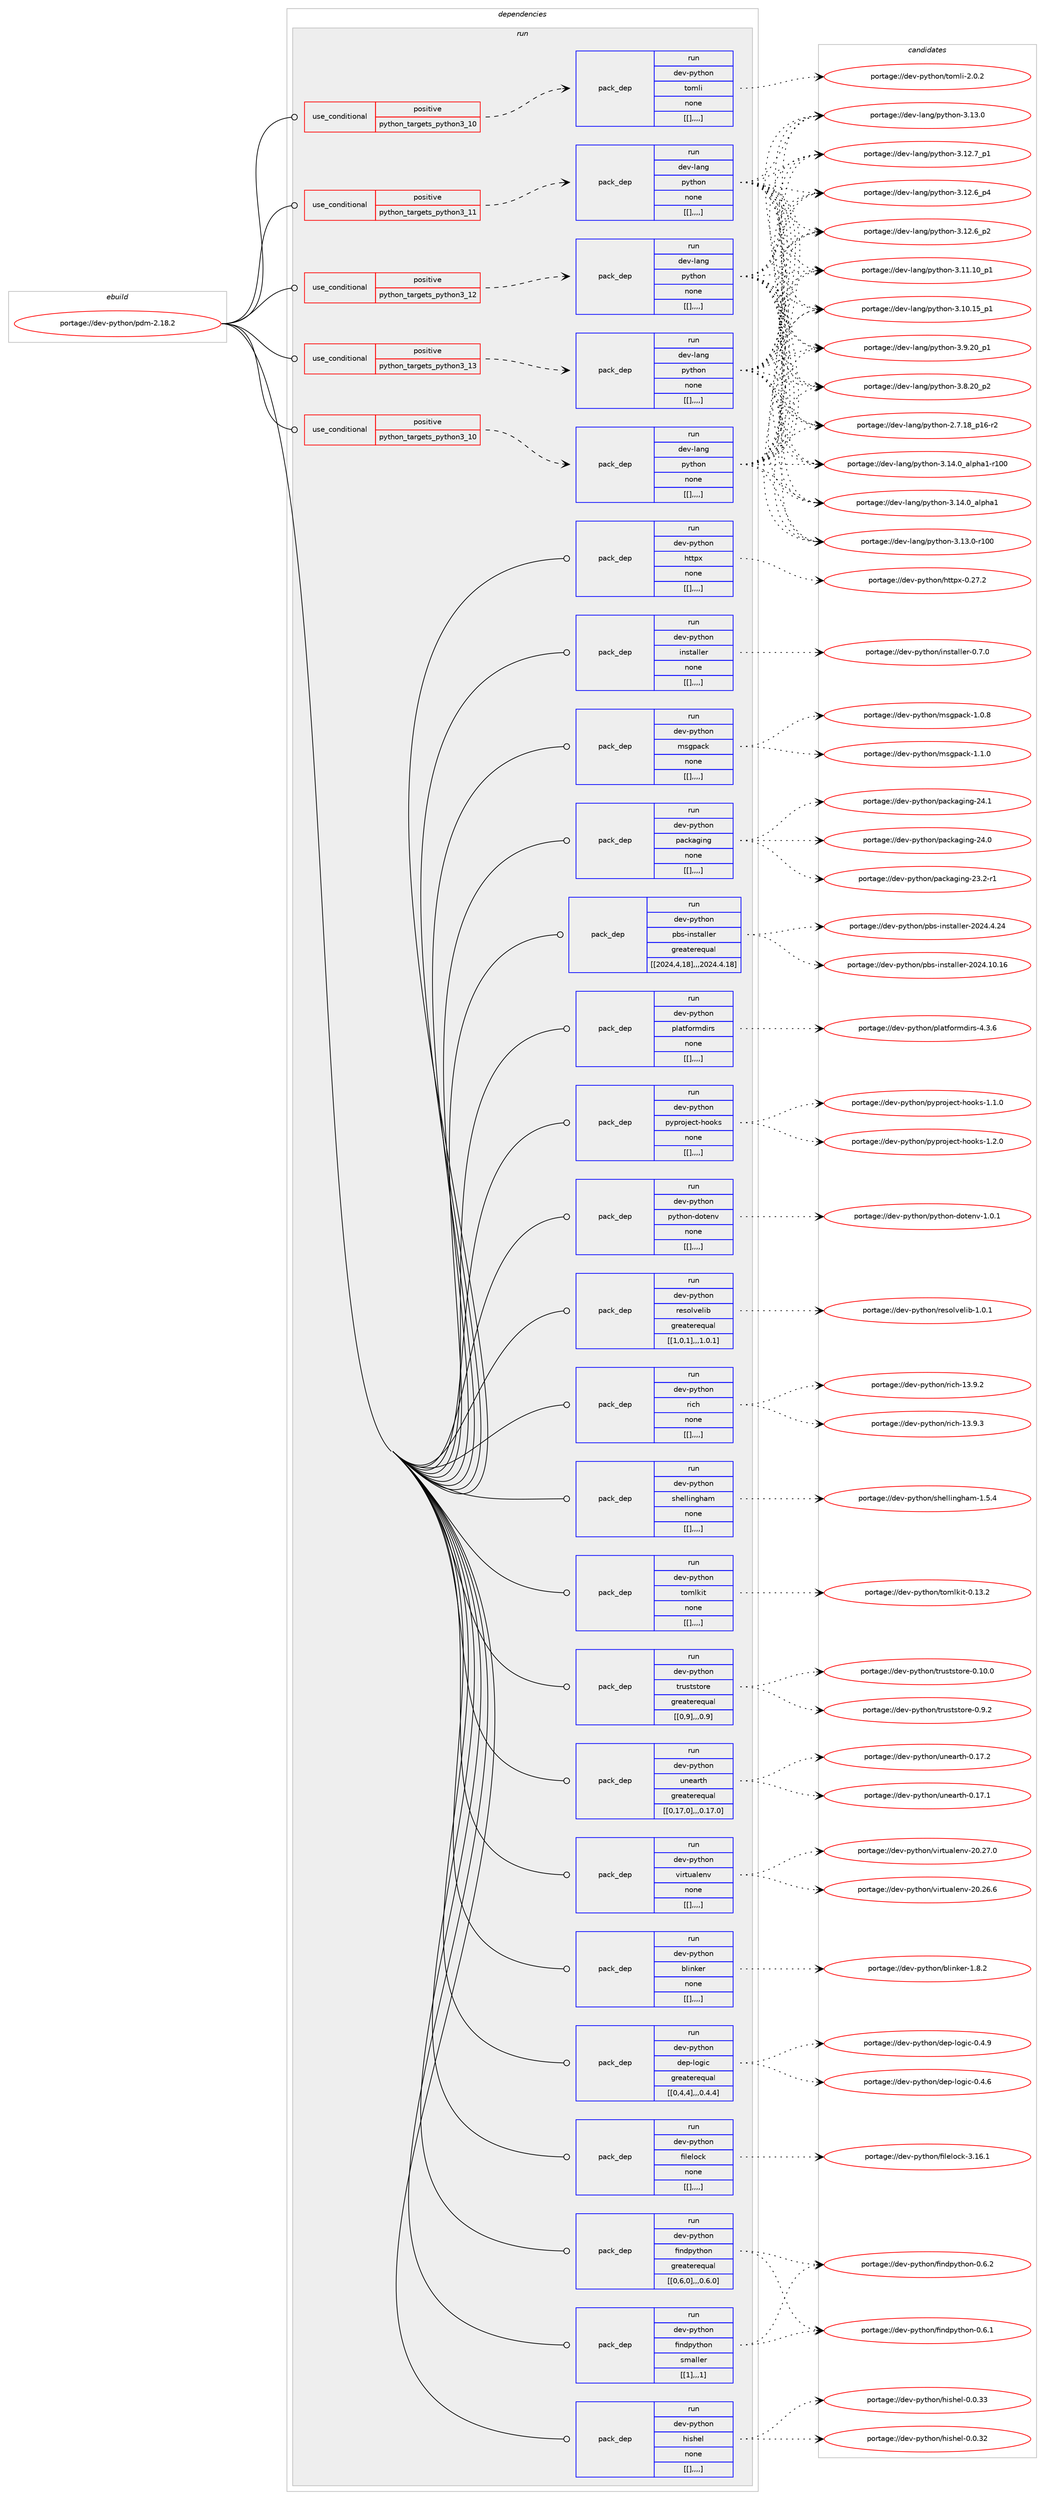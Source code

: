 digraph prolog {

# *************
# Graph options
# *************

newrank=true;
concentrate=true;
compound=true;
graph [rankdir=LR,fontname=Helvetica,fontsize=10,ranksep=1.5];#, ranksep=2.5, nodesep=0.2];
edge  [arrowhead=vee];
node  [fontname=Helvetica,fontsize=10];

# **********
# The ebuild
# **********

subgraph cluster_leftcol {
color=gray;
label=<<i>ebuild</i>>;
id [label="portage://dev-python/pdm-2.18.2", color=red, width=4, href="../dev-python/pdm-2.18.2.svg"];
}

# ****************
# The dependencies
# ****************

subgraph cluster_midcol {
color=gray;
label=<<i>dependencies</i>>;
subgraph cluster_compile {
fillcolor="#eeeeee";
style=filled;
label=<<i>compile</i>>;
}
subgraph cluster_compileandrun {
fillcolor="#eeeeee";
style=filled;
label=<<i>compile and run</i>>;
}
subgraph cluster_run {
fillcolor="#eeeeee";
style=filled;
label=<<i>run</i>>;
subgraph cond38251 {
dependency160052 [label=<<TABLE BORDER="0" CELLBORDER="1" CELLSPACING="0" CELLPADDING="4"><TR><TD ROWSPAN="3" CELLPADDING="10">use_conditional</TD></TR><TR><TD>positive</TD></TR><TR><TD>python_targets_python3_10</TD></TR></TABLE>>, shape=none, color=red];
subgraph pack120482 {
dependency160058 [label=<<TABLE BORDER="0" CELLBORDER="1" CELLSPACING="0" CELLPADDING="4" WIDTH="220"><TR><TD ROWSPAN="6" CELLPADDING="30">pack_dep</TD></TR><TR><TD WIDTH="110">run</TD></TR><TR><TD>dev-lang</TD></TR><TR><TD>python</TD></TR><TR><TD>none</TD></TR><TR><TD>[[],,,,]</TD></TR></TABLE>>, shape=none, color=blue];
}
dependency160052:e -> dependency160058:w [weight=20,style="dashed",arrowhead="vee"];
}
id:e -> dependency160052:w [weight=20,style="solid",arrowhead="odot"];
subgraph cond38254 {
dependency160065 [label=<<TABLE BORDER="0" CELLBORDER="1" CELLSPACING="0" CELLPADDING="4"><TR><TD ROWSPAN="3" CELLPADDING="10">use_conditional</TD></TR><TR><TD>positive</TD></TR><TR><TD>python_targets_python3_10</TD></TR></TABLE>>, shape=none, color=red];
subgraph pack120502 {
dependency160080 [label=<<TABLE BORDER="0" CELLBORDER="1" CELLSPACING="0" CELLPADDING="4" WIDTH="220"><TR><TD ROWSPAN="6" CELLPADDING="30">pack_dep</TD></TR><TR><TD WIDTH="110">run</TD></TR><TR><TD>dev-python</TD></TR><TR><TD>tomli</TD></TR><TR><TD>none</TD></TR><TR><TD>[[],,,,]</TD></TR></TABLE>>, shape=none, color=blue];
}
dependency160065:e -> dependency160080:w [weight=20,style="dashed",arrowhead="vee"];
}
id:e -> dependency160065:w [weight=20,style="solid",arrowhead="odot"];
subgraph cond38274 {
dependency160143 [label=<<TABLE BORDER="0" CELLBORDER="1" CELLSPACING="0" CELLPADDING="4"><TR><TD ROWSPAN="3" CELLPADDING="10">use_conditional</TD></TR><TR><TD>positive</TD></TR><TR><TD>python_targets_python3_11</TD></TR></TABLE>>, shape=none, color=red];
subgraph pack120555 {
dependency160169 [label=<<TABLE BORDER="0" CELLBORDER="1" CELLSPACING="0" CELLPADDING="4" WIDTH="220"><TR><TD ROWSPAN="6" CELLPADDING="30">pack_dep</TD></TR><TR><TD WIDTH="110">run</TD></TR><TR><TD>dev-lang</TD></TR><TR><TD>python</TD></TR><TR><TD>none</TD></TR><TR><TD>[[],,,,]</TD></TR></TABLE>>, shape=none, color=blue];
}
dependency160143:e -> dependency160169:w [weight=20,style="dashed",arrowhead="vee"];
}
id:e -> dependency160143:w [weight=20,style="solid",arrowhead="odot"];
subgraph cond38303 {
dependency160182 [label=<<TABLE BORDER="0" CELLBORDER="1" CELLSPACING="0" CELLPADDING="4"><TR><TD ROWSPAN="3" CELLPADDING="10">use_conditional</TD></TR><TR><TD>positive</TD></TR><TR><TD>python_targets_python3_12</TD></TR></TABLE>>, shape=none, color=red];
subgraph pack120564 {
dependency160191 [label=<<TABLE BORDER="0" CELLBORDER="1" CELLSPACING="0" CELLPADDING="4" WIDTH="220"><TR><TD ROWSPAN="6" CELLPADDING="30">pack_dep</TD></TR><TR><TD WIDTH="110">run</TD></TR><TR><TD>dev-lang</TD></TR><TR><TD>python</TD></TR><TR><TD>none</TD></TR><TR><TD>[[],,,,]</TD></TR></TABLE>>, shape=none, color=blue];
}
dependency160182:e -> dependency160191:w [weight=20,style="dashed",arrowhead="vee"];
}
id:e -> dependency160182:w [weight=20,style="solid",arrowhead="odot"];
subgraph cond38310 {
dependency160195 [label=<<TABLE BORDER="0" CELLBORDER="1" CELLSPACING="0" CELLPADDING="4"><TR><TD ROWSPAN="3" CELLPADDING="10">use_conditional</TD></TR><TR><TD>positive</TD></TR><TR><TD>python_targets_python3_13</TD></TR></TABLE>>, shape=none, color=red];
subgraph pack120582 {
dependency160276 [label=<<TABLE BORDER="0" CELLBORDER="1" CELLSPACING="0" CELLPADDING="4" WIDTH="220"><TR><TD ROWSPAN="6" CELLPADDING="30">pack_dep</TD></TR><TR><TD WIDTH="110">run</TD></TR><TR><TD>dev-lang</TD></TR><TR><TD>python</TD></TR><TR><TD>none</TD></TR><TR><TD>[[],,,,]</TD></TR></TABLE>>, shape=none, color=blue];
}
dependency160195:e -> dependency160276:w [weight=20,style="dashed",arrowhead="vee"];
}
id:e -> dependency160195:w [weight=20,style="solid",arrowhead="odot"];
subgraph pack120617 {
dependency160281 [label=<<TABLE BORDER="0" CELLBORDER="1" CELLSPACING="0" CELLPADDING="4" WIDTH="220"><TR><TD ROWSPAN="6" CELLPADDING="30">pack_dep</TD></TR><TR><TD WIDTH="110">run</TD></TR><TR><TD>dev-python</TD></TR><TR><TD>blinker</TD></TR><TR><TD>none</TD></TR><TR><TD>[[],,,,]</TD></TR></TABLE>>, shape=none, color=blue];
}
id:e -> dependency160281:w [weight=20,style="solid",arrowhead="odot"];
subgraph pack120643 {
dependency160325 [label=<<TABLE BORDER="0" CELLBORDER="1" CELLSPACING="0" CELLPADDING="4" WIDTH="220"><TR><TD ROWSPAN="6" CELLPADDING="30">pack_dep</TD></TR><TR><TD WIDTH="110">run</TD></TR><TR><TD>dev-python</TD></TR><TR><TD>dep-logic</TD></TR><TR><TD>greaterequal</TD></TR><TR><TD>[[0,4,4],,,0.4.4]</TD></TR></TABLE>>, shape=none, color=blue];
}
id:e -> dependency160325:w [weight=20,style="solid",arrowhead="odot"];
subgraph pack120654 {
dependency160346 [label=<<TABLE BORDER="0" CELLBORDER="1" CELLSPACING="0" CELLPADDING="4" WIDTH="220"><TR><TD ROWSPAN="6" CELLPADDING="30">pack_dep</TD></TR><TR><TD WIDTH="110">run</TD></TR><TR><TD>dev-python</TD></TR><TR><TD>filelock</TD></TR><TR><TD>none</TD></TR><TR><TD>[[],,,,]</TD></TR></TABLE>>, shape=none, color=blue];
}
id:e -> dependency160346:w [weight=20,style="solid",arrowhead="odot"];
subgraph pack120655 {
dependency160348 [label=<<TABLE BORDER="0" CELLBORDER="1" CELLSPACING="0" CELLPADDING="4" WIDTH="220"><TR><TD ROWSPAN="6" CELLPADDING="30">pack_dep</TD></TR><TR><TD WIDTH="110">run</TD></TR><TR><TD>dev-python</TD></TR><TR><TD>findpython</TD></TR><TR><TD>greaterequal</TD></TR><TR><TD>[[0,6,0],,,0.6.0]</TD></TR></TABLE>>, shape=none, color=blue];
}
id:e -> dependency160348:w [weight=20,style="solid",arrowhead="odot"];
subgraph pack120678 {
dependency160425 [label=<<TABLE BORDER="0" CELLBORDER="1" CELLSPACING="0" CELLPADDING="4" WIDTH="220"><TR><TD ROWSPAN="6" CELLPADDING="30">pack_dep</TD></TR><TR><TD WIDTH="110">run</TD></TR><TR><TD>dev-python</TD></TR><TR><TD>findpython</TD></TR><TR><TD>smaller</TD></TR><TR><TD>[[1],,,1]</TD></TR></TABLE>>, shape=none, color=blue];
}
id:e -> dependency160425:w [weight=20,style="solid",arrowhead="odot"];
subgraph pack120700 {
dependency160433 [label=<<TABLE BORDER="0" CELLBORDER="1" CELLSPACING="0" CELLPADDING="4" WIDTH="220"><TR><TD ROWSPAN="6" CELLPADDING="30">pack_dep</TD></TR><TR><TD WIDTH="110">run</TD></TR><TR><TD>dev-python</TD></TR><TR><TD>hishel</TD></TR><TR><TD>none</TD></TR><TR><TD>[[],,,,]</TD></TR></TABLE>>, shape=none, color=blue];
}
id:e -> dependency160433:w [weight=20,style="solid",arrowhead="odot"];
subgraph pack120704 {
dependency160437 [label=<<TABLE BORDER="0" CELLBORDER="1" CELLSPACING="0" CELLPADDING="4" WIDTH="220"><TR><TD ROWSPAN="6" CELLPADDING="30">pack_dep</TD></TR><TR><TD WIDTH="110">run</TD></TR><TR><TD>dev-python</TD></TR><TR><TD>httpx</TD></TR><TR><TD>none</TD></TR><TR><TD>[[],,,,]</TD></TR></TABLE>>, shape=none, color=blue];
}
id:e -> dependency160437:w [weight=20,style="solid",arrowhead="odot"];
subgraph pack120730 {
dependency160495 [label=<<TABLE BORDER="0" CELLBORDER="1" CELLSPACING="0" CELLPADDING="4" WIDTH="220"><TR><TD ROWSPAN="6" CELLPADDING="30">pack_dep</TD></TR><TR><TD WIDTH="110">run</TD></TR><TR><TD>dev-python</TD></TR><TR><TD>installer</TD></TR><TR><TD>none</TD></TR><TR><TD>[[],,,,]</TD></TR></TABLE>>, shape=none, color=blue];
}
id:e -> dependency160495:w [weight=20,style="solid",arrowhead="odot"];
subgraph pack120751 {
dependency160522 [label=<<TABLE BORDER="0" CELLBORDER="1" CELLSPACING="0" CELLPADDING="4" WIDTH="220"><TR><TD ROWSPAN="6" CELLPADDING="30">pack_dep</TD></TR><TR><TD WIDTH="110">run</TD></TR><TR><TD>dev-python</TD></TR><TR><TD>msgpack</TD></TR><TR><TD>none</TD></TR><TR><TD>[[],,,,]</TD></TR></TABLE>>, shape=none, color=blue];
}
id:e -> dependency160522:w [weight=20,style="solid",arrowhead="odot"];
subgraph pack120796 {
dependency160623 [label=<<TABLE BORDER="0" CELLBORDER="1" CELLSPACING="0" CELLPADDING="4" WIDTH="220"><TR><TD ROWSPAN="6" CELLPADDING="30">pack_dep</TD></TR><TR><TD WIDTH="110">run</TD></TR><TR><TD>dev-python</TD></TR><TR><TD>packaging</TD></TR><TR><TD>none</TD></TR><TR><TD>[[],,,,]</TD></TR></TABLE>>, shape=none, color=blue];
}
id:e -> dependency160623:w [weight=20,style="solid",arrowhead="odot"];
subgraph pack120817 {
dependency160627 [label=<<TABLE BORDER="0" CELLBORDER="1" CELLSPACING="0" CELLPADDING="4" WIDTH="220"><TR><TD ROWSPAN="6" CELLPADDING="30">pack_dep</TD></TR><TR><TD WIDTH="110">run</TD></TR><TR><TD>dev-python</TD></TR><TR><TD>pbs-installer</TD></TR><TR><TD>greaterequal</TD></TR><TR><TD>[[2024,4,18],,,2024.4.18]</TD></TR></TABLE>>, shape=none, color=blue];
}
id:e -> dependency160627:w [weight=20,style="solid",arrowhead="odot"];
subgraph pack120834 {
dependency160674 [label=<<TABLE BORDER="0" CELLBORDER="1" CELLSPACING="0" CELLPADDING="4" WIDTH="220"><TR><TD ROWSPAN="6" CELLPADDING="30">pack_dep</TD></TR><TR><TD WIDTH="110">run</TD></TR><TR><TD>dev-python</TD></TR><TR><TD>platformdirs</TD></TR><TR><TD>none</TD></TR><TR><TD>[[],,,,]</TD></TR></TABLE>>, shape=none, color=blue];
}
id:e -> dependency160674:w [weight=20,style="solid",arrowhead="odot"];
subgraph pack120851 {
dependency160761 [label=<<TABLE BORDER="0" CELLBORDER="1" CELLSPACING="0" CELLPADDING="4" WIDTH="220"><TR><TD ROWSPAN="6" CELLPADDING="30">pack_dep</TD></TR><TR><TD WIDTH="110">run</TD></TR><TR><TD>dev-python</TD></TR><TR><TD>pyproject-hooks</TD></TR><TR><TD>none</TD></TR><TR><TD>[[],,,,]</TD></TR></TABLE>>, shape=none, color=blue];
}
id:e -> dependency160761:w [weight=20,style="solid",arrowhead="odot"];
subgraph pack120905 {
dependency160835 [label=<<TABLE BORDER="0" CELLBORDER="1" CELLSPACING="0" CELLPADDING="4" WIDTH="220"><TR><TD ROWSPAN="6" CELLPADDING="30">pack_dep</TD></TR><TR><TD WIDTH="110">run</TD></TR><TR><TD>dev-python</TD></TR><TR><TD>python-dotenv</TD></TR><TR><TD>none</TD></TR><TR><TD>[[],,,,]</TD></TR></TABLE>>, shape=none, color=blue];
}
id:e -> dependency160835:w [weight=20,style="solid",arrowhead="odot"];
subgraph pack120966 {
dependency160881 [label=<<TABLE BORDER="0" CELLBORDER="1" CELLSPACING="0" CELLPADDING="4" WIDTH="220"><TR><TD ROWSPAN="6" CELLPADDING="30">pack_dep</TD></TR><TR><TD WIDTH="110">run</TD></TR><TR><TD>dev-python</TD></TR><TR><TD>resolvelib</TD></TR><TR><TD>greaterequal</TD></TR><TR><TD>[[1,0,1],,,1.0.1]</TD></TR></TABLE>>, shape=none, color=blue];
}
id:e -> dependency160881:w [weight=20,style="solid",arrowhead="odot"];
subgraph pack120991 {
dependency160907 [label=<<TABLE BORDER="0" CELLBORDER="1" CELLSPACING="0" CELLPADDING="4" WIDTH="220"><TR><TD ROWSPAN="6" CELLPADDING="30">pack_dep</TD></TR><TR><TD WIDTH="110">run</TD></TR><TR><TD>dev-python</TD></TR><TR><TD>rich</TD></TR><TR><TD>none</TD></TR><TR><TD>[[],,,,]</TD></TR></TABLE>>, shape=none, color=blue];
}
id:e -> dependency160907:w [weight=20,style="solid",arrowhead="odot"];
subgraph pack121046 {
dependency161047 [label=<<TABLE BORDER="0" CELLBORDER="1" CELLSPACING="0" CELLPADDING="4" WIDTH="220"><TR><TD ROWSPAN="6" CELLPADDING="30">pack_dep</TD></TR><TR><TD WIDTH="110">run</TD></TR><TR><TD>dev-python</TD></TR><TR><TD>shellingham</TD></TR><TR><TD>none</TD></TR><TR><TD>[[],,,,]</TD></TR></TABLE>>, shape=none, color=blue];
}
id:e -> dependency161047:w [weight=20,style="solid",arrowhead="odot"];
subgraph pack121103 {
dependency161086 [label=<<TABLE BORDER="0" CELLBORDER="1" CELLSPACING="0" CELLPADDING="4" WIDTH="220"><TR><TD ROWSPAN="6" CELLPADDING="30">pack_dep</TD></TR><TR><TD WIDTH="110">run</TD></TR><TR><TD>dev-python</TD></TR><TR><TD>tomlkit</TD></TR><TR><TD>none</TD></TR><TR><TD>[[],,,,]</TD></TR></TABLE>>, shape=none, color=blue];
}
id:e -> dependency161086:w [weight=20,style="solid",arrowhead="odot"];
subgraph pack121150 {
dependency161135 [label=<<TABLE BORDER="0" CELLBORDER="1" CELLSPACING="0" CELLPADDING="4" WIDTH="220"><TR><TD ROWSPAN="6" CELLPADDING="30">pack_dep</TD></TR><TR><TD WIDTH="110">run</TD></TR><TR><TD>dev-python</TD></TR><TR><TD>truststore</TD></TR><TR><TD>greaterequal</TD></TR><TR><TD>[[0,9],,,0.9]</TD></TR></TABLE>>, shape=none, color=blue];
}
id:e -> dependency161135:w [weight=20,style="solid",arrowhead="odot"];
subgraph pack121193 {
dependency161198 [label=<<TABLE BORDER="0" CELLBORDER="1" CELLSPACING="0" CELLPADDING="4" WIDTH="220"><TR><TD ROWSPAN="6" CELLPADDING="30">pack_dep</TD></TR><TR><TD WIDTH="110">run</TD></TR><TR><TD>dev-python</TD></TR><TR><TD>unearth</TD></TR><TR><TD>greaterequal</TD></TR><TR><TD>[[0,17,0],,,0.17.0]</TD></TR></TABLE>>, shape=none, color=blue];
}
id:e -> dependency161198:w [weight=20,style="solid",arrowhead="odot"];
subgraph pack121195 {
dependency161267 [label=<<TABLE BORDER="0" CELLBORDER="1" CELLSPACING="0" CELLPADDING="4" WIDTH="220"><TR><TD ROWSPAN="6" CELLPADDING="30">pack_dep</TD></TR><TR><TD WIDTH="110">run</TD></TR><TR><TD>dev-python</TD></TR><TR><TD>virtualenv</TD></TR><TR><TD>none</TD></TR><TR><TD>[[],,,,]</TD></TR></TABLE>>, shape=none, color=blue];
}
id:e -> dependency161267:w [weight=20,style="solid",arrowhead="odot"];
}
}

# **************
# The candidates
# **************

subgraph cluster_choices {
rank=same;
color=gray;
label=<<i>candidates</i>>;

subgraph choice120758 {
color=black;
nodesep=1;
choice100101118451089711010347112121116104111110455146495246489597108112104974945114494848 [label="portage://dev-lang/python-3.14.0_alpha1-r100", color=red, width=4,href="../dev-lang/python-3.14.0_alpha1-r100.svg"];
choice1001011184510897110103471121211161041111104551464952464895971081121049749 [label="portage://dev-lang/python-3.14.0_alpha1", color=red, width=4,href="../dev-lang/python-3.14.0_alpha1.svg"];
choice1001011184510897110103471121211161041111104551464951464845114494848 [label="portage://dev-lang/python-3.13.0-r100", color=red, width=4,href="../dev-lang/python-3.13.0-r100.svg"];
choice10010111845108971101034711212111610411111045514649514648 [label="portage://dev-lang/python-3.13.0", color=red, width=4,href="../dev-lang/python-3.13.0.svg"];
choice100101118451089711010347112121116104111110455146495046559511249 [label="portage://dev-lang/python-3.12.7_p1", color=red, width=4,href="../dev-lang/python-3.12.7_p1.svg"];
choice100101118451089711010347112121116104111110455146495046549511252 [label="portage://dev-lang/python-3.12.6_p4", color=red, width=4,href="../dev-lang/python-3.12.6_p4.svg"];
choice100101118451089711010347112121116104111110455146495046549511250 [label="portage://dev-lang/python-3.12.6_p2", color=red, width=4,href="../dev-lang/python-3.12.6_p2.svg"];
choice10010111845108971101034711212111610411111045514649494649489511249 [label="portage://dev-lang/python-3.11.10_p1", color=red, width=4,href="../dev-lang/python-3.11.10_p1.svg"];
choice10010111845108971101034711212111610411111045514649484649539511249 [label="portage://dev-lang/python-3.10.15_p1", color=red, width=4,href="../dev-lang/python-3.10.15_p1.svg"];
choice100101118451089711010347112121116104111110455146574650489511249 [label="portage://dev-lang/python-3.9.20_p1", color=red, width=4,href="../dev-lang/python-3.9.20_p1.svg"];
choice100101118451089711010347112121116104111110455146564650489511250 [label="portage://dev-lang/python-3.8.20_p2", color=red, width=4,href="../dev-lang/python-3.8.20_p2.svg"];
choice100101118451089711010347112121116104111110455046554649569511249544511450 [label="portage://dev-lang/python-2.7.18_p16-r2", color=red, width=4,href="../dev-lang/python-2.7.18_p16-r2.svg"];
dependency160058:e -> choice100101118451089711010347112121116104111110455146495246489597108112104974945114494848:w [style=dotted,weight="100"];
dependency160058:e -> choice1001011184510897110103471121211161041111104551464952464895971081121049749:w [style=dotted,weight="100"];
dependency160058:e -> choice1001011184510897110103471121211161041111104551464951464845114494848:w [style=dotted,weight="100"];
dependency160058:e -> choice10010111845108971101034711212111610411111045514649514648:w [style=dotted,weight="100"];
dependency160058:e -> choice100101118451089711010347112121116104111110455146495046559511249:w [style=dotted,weight="100"];
dependency160058:e -> choice100101118451089711010347112121116104111110455146495046549511252:w [style=dotted,weight="100"];
dependency160058:e -> choice100101118451089711010347112121116104111110455146495046549511250:w [style=dotted,weight="100"];
dependency160058:e -> choice10010111845108971101034711212111610411111045514649494649489511249:w [style=dotted,weight="100"];
dependency160058:e -> choice10010111845108971101034711212111610411111045514649484649539511249:w [style=dotted,weight="100"];
dependency160058:e -> choice100101118451089711010347112121116104111110455146574650489511249:w [style=dotted,weight="100"];
dependency160058:e -> choice100101118451089711010347112121116104111110455146564650489511250:w [style=dotted,weight="100"];
dependency160058:e -> choice100101118451089711010347112121116104111110455046554649569511249544511450:w [style=dotted,weight="100"];
}
subgraph choice120767 {
color=black;
nodesep=1;
choice1001011184511212111610411111047116111109108105455046484650 [label="portage://dev-python/tomli-2.0.2", color=red, width=4,href="../dev-python/tomli-2.0.2.svg"];
dependency160080:e -> choice1001011184511212111610411111047116111109108105455046484650:w [style=dotted,weight="100"];
}
subgraph choice120774 {
color=black;
nodesep=1;
choice100101118451089711010347112121116104111110455146495246489597108112104974945114494848 [label="portage://dev-lang/python-3.14.0_alpha1-r100", color=red, width=4,href="../dev-lang/python-3.14.0_alpha1-r100.svg"];
choice1001011184510897110103471121211161041111104551464952464895971081121049749 [label="portage://dev-lang/python-3.14.0_alpha1", color=red, width=4,href="../dev-lang/python-3.14.0_alpha1.svg"];
choice1001011184510897110103471121211161041111104551464951464845114494848 [label="portage://dev-lang/python-3.13.0-r100", color=red, width=4,href="../dev-lang/python-3.13.0-r100.svg"];
choice10010111845108971101034711212111610411111045514649514648 [label="portage://dev-lang/python-3.13.0", color=red, width=4,href="../dev-lang/python-3.13.0.svg"];
choice100101118451089711010347112121116104111110455146495046559511249 [label="portage://dev-lang/python-3.12.7_p1", color=red, width=4,href="../dev-lang/python-3.12.7_p1.svg"];
choice100101118451089711010347112121116104111110455146495046549511252 [label="portage://dev-lang/python-3.12.6_p4", color=red, width=4,href="../dev-lang/python-3.12.6_p4.svg"];
choice100101118451089711010347112121116104111110455146495046549511250 [label="portage://dev-lang/python-3.12.6_p2", color=red, width=4,href="../dev-lang/python-3.12.6_p2.svg"];
choice10010111845108971101034711212111610411111045514649494649489511249 [label="portage://dev-lang/python-3.11.10_p1", color=red, width=4,href="../dev-lang/python-3.11.10_p1.svg"];
choice10010111845108971101034711212111610411111045514649484649539511249 [label="portage://dev-lang/python-3.10.15_p1", color=red, width=4,href="../dev-lang/python-3.10.15_p1.svg"];
choice100101118451089711010347112121116104111110455146574650489511249 [label="portage://dev-lang/python-3.9.20_p1", color=red, width=4,href="../dev-lang/python-3.9.20_p1.svg"];
choice100101118451089711010347112121116104111110455146564650489511250 [label="portage://dev-lang/python-3.8.20_p2", color=red, width=4,href="../dev-lang/python-3.8.20_p2.svg"];
choice100101118451089711010347112121116104111110455046554649569511249544511450 [label="portage://dev-lang/python-2.7.18_p16-r2", color=red, width=4,href="../dev-lang/python-2.7.18_p16-r2.svg"];
dependency160169:e -> choice100101118451089711010347112121116104111110455146495246489597108112104974945114494848:w [style=dotted,weight="100"];
dependency160169:e -> choice1001011184510897110103471121211161041111104551464952464895971081121049749:w [style=dotted,weight="100"];
dependency160169:e -> choice1001011184510897110103471121211161041111104551464951464845114494848:w [style=dotted,weight="100"];
dependency160169:e -> choice10010111845108971101034711212111610411111045514649514648:w [style=dotted,weight="100"];
dependency160169:e -> choice100101118451089711010347112121116104111110455146495046559511249:w [style=dotted,weight="100"];
dependency160169:e -> choice100101118451089711010347112121116104111110455146495046549511252:w [style=dotted,weight="100"];
dependency160169:e -> choice100101118451089711010347112121116104111110455146495046549511250:w [style=dotted,weight="100"];
dependency160169:e -> choice10010111845108971101034711212111610411111045514649494649489511249:w [style=dotted,weight="100"];
dependency160169:e -> choice10010111845108971101034711212111610411111045514649484649539511249:w [style=dotted,weight="100"];
dependency160169:e -> choice100101118451089711010347112121116104111110455146574650489511249:w [style=dotted,weight="100"];
dependency160169:e -> choice100101118451089711010347112121116104111110455146564650489511250:w [style=dotted,weight="100"];
dependency160169:e -> choice100101118451089711010347112121116104111110455046554649569511249544511450:w [style=dotted,weight="100"];
}
subgraph choice120796 {
color=black;
nodesep=1;
choice100101118451089711010347112121116104111110455146495246489597108112104974945114494848 [label="portage://dev-lang/python-3.14.0_alpha1-r100", color=red, width=4,href="../dev-lang/python-3.14.0_alpha1-r100.svg"];
choice1001011184510897110103471121211161041111104551464952464895971081121049749 [label="portage://dev-lang/python-3.14.0_alpha1", color=red, width=4,href="../dev-lang/python-3.14.0_alpha1.svg"];
choice1001011184510897110103471121211161041111104551464951464845114494848 [label="portage://dev-lang/python-3.13.0-r100", color=red, width=4,href="../dev-lang/python-3.13.0-r100.svg"];
choice10010111845108971101034711212111610411111045514649514648 [label="portage://dev-lang/python-3.13.0", color=red, width=4,href="../dev-lang/python-3.13.0.svg"];
choice100101118451089711010347112121116104111110455146495046559511249 [label="portage://dev-lang/python-3.12.7_p1", color=red, width=4,href="../dev-lang/python-3.12.7_p1.svg"];
choice100101118451089711010347112121116104111110455146495046549511252 [label="portage://dev-lang/python-3.12.6_p4", color=red, width=4,href="../dev-lang/python-3.12.6_p4.svg"];
choice100101118451089711010347112121116104111110455146495046549511250 [label="portage://dev-lang/python-3.12.6_p2", color=red, width=4,href="../dev-lang/python-3.12.6_p2.svg"];
choice10010111845108971101034711212111610411111045514649494649489511249 [label="portage://dev-lang/python-3.11.10_p1", color=red, width=4,href="../dev-lang/python-3.11.10_p1.svg"];
choice10010111845108971101034711212111610411111045514649484649539511249 [label="portage://dev-lang/python-3.10.15_p1", color=red, width=4,href="../dev-lang/python-3.10.15_p1.svg"];
choice100101118451089711010347112121116104111110455146574650489511249 [label="portage://dev-lang/python-3.9.20_p1", color=red, width=4,href="../dev-lang/python-3.9.20_p1.svg"];
choice100101118451089711010347112121116104111110455146564650489511250 [label="portage://dev-lang/python-3.8.20_p2", color=red, width=4,href="../dev-lang/python-3.8.20_p2.svg"];
choice100101118451089711010347112121116104111110455046554649569511249544511450 [label="portage://dev-lang/python-2.7.18_p16-r2", color=red, width=4,href="../dev-lang/python-2.7.18_p16-r2.svg"];
dependency160191:e -> choice100101118451089711010347112121116104111110455146495246489597108112104974945114494848:w [style=dotted,weight="100"];
dependency160191:e -> choice1001011184510897110103471121211161041111104551464952464895971081121049749:w [style=dotted,weight="100"];
dependency160191:e -> choice1001011184510897110103471121211161041111104551464951464845114494848:w [style=dotted,weight="100"];
dependency160191:e -> choice10010111845108971101034711212111610411111045514649514648:w [style=dotted,weight="100"];
dependency160191:e -> choice100101118451089711010347112121116104111110455146495046559511249:w [style=dotted,weight="100"];
dependency160191:e -> choice100101118451089711010347112121116104111110455146495046549511252:w [style=dotted,weight="100"];
dependency160191:e -> choice100101118451089711010347112121116104111110455146495046549511250:w [style=dotted,weight="100"];
dependency160191:e -> choice10010111845108971101034711212111610411111045514649494649489511249:w [style=dotted,weight="100"];
dependency160191:e -> choice10010111845108971101034711212111610411111045514649484649539511249:w [style=dotted,weight="100"];
dependency160191:e -> choice100101118451089711010347112121116104111110455146574650489511249:w [style=dotted,weight="100"];
dependency160191:e -> choice100101118451089711010347112121116104111110455146564650489511250:w [style=dotted,weight="100"];
dependency160191:e -> choice100101118451089711010347112121116104111110455046554649569511249544511450:w [style=dotted,weight="100"];
}
subgraph choice120801 {
color=black;
nodesep=1;
choice100101118451089711010347112121116104111110455146495246489597108112104974945114494848 [label="portage://dev-lang/python-3.14.0_alpha1-r100", color=red, width=4,href="../dev-lang/python-3.14.0_alpha1-r100.svg"];
choice1001011184510897110103471121211161041111104551464952464895971081121049749 [label="portage://dev-lang/python-3.14.0_alpha1", color=red, width=4,href="../dev-lang/python-3.14.0_alpha1.svg"];
choice1001011184510897110103471121211161041111104551464951464845114494848 [label="portage://dev-lang/python-3.13.0-r100", color=red, width=4,href="../dev-lang/python-3.13.0-r100.svg"];
choice10010111845108971101034711212111610411111045514649514648 [label="portage://dev-lang/python-3.13.0", color=red, width=4,href="../dev-lang/python-3.13.0.svg"];
choice100101118451089711010347112121116104111110455146495046559511249 [label="portage://dev-lang/python-3.12.7_p1", color=red, width=4,href="../dev-lang/python-3.12.7_p1.svg"];
choice100101118451089711010347112121116104111110455146495046549511252 [label="portage://dev-lang/python-3.12.6_p4", color=red, width=4,href="../dev-lang/python-3.12.6_p4.svg"];
choice100101118451089711010347112121116104111110455146495046549511250 [label="portage://dev-lang/python-3.12.6_p2", color=red, width=4,href="../dev-lang/python-3.12.6_p2.svg"];
choice10010111845108971101034711212111610411111045514649494649489511249 [label="portage://dev-lang/python-3.11.10_p1", color=red, width=4,href="../dev-lang/python-3.11.10_p1.svg"];
choice10010111845108971101034711212111610411111045514649484649539511249 [label="portage://dev-lang/python-3.10.15_p1", color=red, width=4,href="../dev-lang/python-3.10.15_p1.svg"];
choice100101118451089711010347112121116104111110455146574650489511249 [label="portage://dev-lang/python-3.9.20_p1", color=red, width=4,href="../dev-lang/python-3.9.20_p1.svg"];
choice100101118451089711010347112121116104111110455146564650489511250 [label="portage://dev-lang/python-3.8.20_p2", color=red, width=4,href="../dev-lang/python-3.8.20_p2.svg"];
choice100101118451089711010347112121116104111110455046554649569511249544511450 [label="portage://dev-lang/python-2.7.18_p16-r2", color=red, width=4,href="../dev-lang/python-2.7.18_p16-r2.svg"];
dependency160276:e -> choice100101118451089711010347112121116104111110455146495246489597108112104974945114494848:w [style=dotted,weight="100"];
dependency160276:e -> choice1001011184510897110103471121211161041111104551464952464895971081121049749:w [style=dotted,weight="100"];
dependency160276:e -> choice1001011184510897110103471121211161041111104551464951464845114494848:w [style=dotted,weight="100"];
dependency160276:e -> choice10010111845108971101034711212111610411111045514649514648:w [style=dotted,weight="100"];
dependency160276:e -> choice100101118451089711010347112121116104111110455146495046559511249:w [style=dotted,weight="100"];
dependency160276:e -> choice100101118451089711010347112121116104111110455146495046549511252:w [style=dotted,weight="100"];
dependency160276:e -> choice100101118451089711010347112121116104111110455146495046549511250:w [style=dotted,weight="100"];
dependency160276:e -> choice10010111845108971101034711212111610411111045514649494649489511249:w [style=dotted,weight="100"];
dependency160276:e -> choice10010111845108971101034711212111610411111045514649484649539511249:w [style=dotted,weight="100"];
dependency160276:e -> choice100101118451089711010347112121116104111110455146574650489511249:w [style=dotted,weight="100"];
dependency160276:e -> choice100101118451089711010347112121116104111110455146564650489511250:w [style=dotted,weight="100"];
dependency160276:e -> choice100101118451089711010347112121116104111110455046554649569511249544511450:w [style=dotted,weight="100"];
}
subgraph choice120815 {
color=black;
nodesep=1;
choice100101118451121211161041111104798108105110107101114454946564650 [label="portage://dev-python/blinker-1.8.2", color=red, width=4,href="../dev-python/blinker-1.8.2.svg"];
dependency160281:e -> choice100101118451121211161041111104798108105110107101114454946564650:w [style=dotted,weight="100"];
}
subgraph choice120816 {
color=black;
nodesep=1;
choice10010111845112121116104111110471001011124510811110310599454846524657 [label="portage://dev-python/dep-logic-0.4.9", color=red, width=4,href="../dev-python/dep-logic-0.4.9.svg"];
choice10010111845112121116104111110471001011124510811110310599454846524654 [label="portage://dev-python/dep-logic-0.4.6", color=red, width=4,href="../dev-python/dep-logic-0.4.6.svg"];
dependency160325:e -> choice10010111845112121116104111110471001011124510811110310599454846524657:w [style=dotted,weight="100"];
dependency160325:e -> choice10010111845112121116104111110471001011124510811110310599454846524654:w [style=dotted,weight="100"];
}
subgraph choice120819 {
color=black;
nodesep=1;
choice10010111845112121116104111110471021051081011081119910745514649544649 [label="portage://dev-python/filelock-3.16.1", color=red, width=4,href="../dev-python/filelock-3.16.1.svg"];
dependency160346:e -> choice10010111845112121116104111110471021051081011081119910745514649544649:w [style=dotted,weight="100"];
}
subgraph choice120823 {
color=black;
nodesep=1;
choice1001011184511212111610411111047102105110100112121116104111110454846544650 [label="portage://dev-python/findpython-0.6.2", color=red, width=4,href="../dev-python/findpython-0.6.2.svg"];
choice1001011184511212111610411111047102105110100112121116104111110454846544649 [label="portage://dev-python/findpython-0.6.1", color=red, width=4,href="../dev-python/findpython-0.6.1.svg"];
dependency160348:e -> choice1001011184511212111610411111047102105110100112121116104111110454846544650:w [style=dotted,weight="100"];
dependency160348:e -> choice1001011184511212111610411111047102105110100112121116104111110454846544649:w [style=dotted,weight="100"];
}
subgraph choice120825 {
color=black;
nodesep=1;
choice1001011184511212111610411111047102105110100112121116104111110454846544650 [label="portage://dev-python/findpython-0.6.2", color=red, width=4,href="../dev-python/findpython-0.6.2.svg"];
choice1001011184511212111610411111047102105110100112121116104111110454846544649 [label="portage://dev-python/findpython-0.6.1", color=red, width=4,href="../dev-python/findpython-0.6.1.svg"];
dependency160425:e -> choice1001011184511212111610411111047102105110100112121116104111110454846544650:w [style=dotted,weight="100"];
dependency160425:e -> choice1001011184511212111610411111047102105110100112121116104111110454846544649:w [style=dotted,weight="100"];
}
subgraph choice120844 {
color=black;
nodesep=1;
choice100101118451121211161041111104710410511510410110845484648465151 [label="portage://dev-python/hishel-0.0.33", color=red, width=4,href="../dev-python/hishel-0.0.33.svg"];
choice100101118451121211161041111104710410511510410110845484648465150 [label="portage://dev-python/hishel-0.0.32", color=red, width=4,href="../dev-python/hishel-0.0.32.svg"];
dependency160433:e -> choice100101118451121211161041111104710410511510410110845484648465151:w [style=dotted,weight="100"];
dependency160433:e -> choice100101118451121211161041111104710410511510410110845484648465150:w [style=dotted,weight="100"];
}
subgraph choice120867 {
color=black;
nodesep=1;
choice100101118451121211161041111104710411611611212045484650554650 [label="portage://dev-python/httpx-0.27.2", color=red, width=4,href="../dev-python/httpx-0.27.2.svg"];
dependency160437:e -> choice100101118451121211161041111104710411611611212045484650554650:w [style=dotted,weight="100"];
}
subgraph choice120870 {
color=black;
nodesep=1;
choice100101118451121211161041111104710511011511697108108101114454846554648 [label="portage://dev-python/installer-0.7.0", color=red, width=4,href="../dev-python/installer-0.7.0.svg"];
dependency160495:e -> choice100101118451121211161041111104710511011511697108108101114454846554648:w [style=dotted,weight="100"];
}
subgraph choice120877 {
color=black;
nodesep=1;
choice10010111845112121116104111110471091151031129799107454946494648 [label="portage://dev-python/msgpack-1.1.0", color=red, width=4,href="../dev-python/msgpack-1.1.0.svg"];
choice10010111845112121116104111110471091151031129799107454946484656 [label="portage://dev-python/msgpack-1.0.8", color=red, width=4,href="../dev-python/msgpack-1.0.8.svg"];
dependency160522:e -> choice10010111845112121116104111110471091151031129799107454946494648:w [style=dotted,weight="100"];
dependency160522:e -> choice10010111845112121116104111110471091151031129799107454946484656:w [style=dotted,weight="100"];
}
subgraph choice120885 {
color=black;
nodesep=1;
choice10010111845112121116104111110471129799107971031051101034550524649 [label="portage://dev-python/packaging-24.1", color=red, width=4,href="../dev-python/packaging-24.1.svg"];
choice10010111845112121116104111110471129799107971031051101034550524648 [label="portage://dev-python/packaging-24.0", color=red, width=4,href="../dev-python/packaging-24.0.svg"];
choice100101118451121211161041111104711297991079710310511010345505146504511449 [label="portage://dev-python/packaging-23.2-r1", color=red, width=4,href="../dev-python/packaging-23.2-r1.svg"];
dependency160623:e -> choice10010111845112121116104111110471129799107971031051101034550524649:w [style=dotted,weight="100"];
dependency160623:e -> choice10010111845112121116104111110471129799107971031051101034550524648:w [style=dotted,weight="100"];
dependency160623:e -> choice100101118451121211161041111104711297991079710310511010345505146504511449:w [style=dotted,weight="100"];
}
subgraph choice120894 {
color=black;
nodesep=1;
choice10010111845112121116104111110471129811545105110115116971081081011144550485052464948464954 [label="portage://dev-python/pbs-installer-2024.10.16", color=red, width=4,href="../dev-python/pbs-installer-2024.10.16.svg"];
choice100101118451121211161041111104711298115451051101151169710810810111445504850524652465052 [label="portage://dev-python/pbs-installer-2024.4.24", color=red, width=4,href="../dev-python/pbs-installer-2024.4.24.svg"];
dependency160627:e -> choice10010111845112121116104111110471129811545105110115116971081081011144550485052464948464954:w [style=dotted,weight="100"];
dependency160627:e -> choice100101118451121211161041111104711298115451051101151169710810810111445504850524652465052:w [style=dotted,weight="100"];
}
subgraph choice120904 {
color=black;
nodesep=1;
choice100101118451121211161041111104711210897116102111114109100105114115455246514654 [label="portage://dev-python/platformdirs-4.3.6", color=red, width=4,href="../dev-python/platformdirs-4.3.6.svg"];
dependency160674:e -> choice100101118451121211161041111104711210897116102111114109100105114115455246514654:w [style=dotted,weight="100"];
}
subgraph choice120919 {
color=black;
nodesep=1;
choice10010111845112121116104111110471121211121141111061019911645104111111107115454946504648 [label="portage://dev-python/pyproject-hooks-1.2.0", color=red, width=4,href="../dev-python/pyproject-hooks-1.2.0.svg"];
choice10010111845112121116104111110471121211121141111061019911645104111111107115454946494648 [label="portage://dev-python/pyproject-hooks-1.1.0", color=red, width=4,href="../dev-python/pyproject-hooks-1.1.0.svg"];
dependency160761:e -> choice10010111845112121116104111110471121211121141111061019911645104111111107115454946504648:w [style=dotted,weight="100"];
dependency160761:e -> choice10010111845112121116104111110471121211121141111061019911645104111111107115454946494648:w [style=dotted,weight="100"];
}
subgraph choice120978 {
color=black;
nodesep=1;
choice100101118451121211161041111104711212111610411111045100111116101110118454946484649 [label="portage://dev-python/python-dotenv-1.0.1", color=red, width=4,href="../dev-python/python-dotenv-1.0.1.svg"];
dependency160835:e -> choice100101118451121211161041111104711212111610411111045100111116101110118454946484649:w [style=dotted,weight="100"];
}
subgraph choice120997 {
color=black;
nodesep=1;
choice100101118451121211161041111104711410111511110811810110810598454946484649 [label="portage://dev-python/resolvelib-1.0.1", color=red, width=4,href="../dev-python/resolvelib-1.0.1.svg"];
dependency160881:e -> choice100101118451121211161041111104711410111511110811810110810598454946484649:w [style=dotted,weight="100"];
}
subgraph choice121000 {
color=black;
nodesep=1;
choice10010111845112121116104111110471141059910445495146574651 [label="portage://dev-python/rich-13.9.3", color=red, width=4,href="../dev-python/rich-13.9.3.svg"];
choice10010111845112121116104111110471141059910445495146574650 [label="portage://dev-python/rich-13.9.2", color=red, width=4,href="../dev-python/rich-13.9.2.svg"];
dependency160907:e -> choice10010111845112121116104111110471141059910445495146574651:w [style=dotted,weight="100"];
dependency160907:e -> choice10010111845112121116104111110471141059910445495146574650:w [style=dotted,weight="100"];
}
subgraph choice121042 {
color=black;
nodesep=1;
choice100101118451121211161041111104711510410110810810511010310497109454946534652 [label="portage://dev-python/shellingham-1.5.4", color=red, width=4,href="../dev-python/shellingham-1.5.4.svg"];
dependency161047:e -> choice100101118451121211161041111104711510410110810810511010310497109454946534652:w [style=dotted,weight="100"];
}
subgraph choice121061 {
color=black;
nodesep=1;
choice100101118451121211161041111104711611110910810710511645484649514650 [label="portage://dev-python/tomlkit-0.13.2", color=red, width=4,href="../dev-python/tomlkit-0.13.2.svg"];
dependency161086:e -> choice100101118451121211161041111104711611110910810710511645484649514650:w [style=dotted,weight="100"];
}
subgraph choice121064 {
color=black;
nodesep=1;
choice100101118451121211161041111104711611411711511611511611111410145484649484648 [label="portage://dev-python/truststore-0.10.0", color=red, width=4,href="../dev-python/truststore-0.10.0.svg"];
choice1001011184511212111610411111047116114117115116115116111114101454846574650 [label="portage://dev-python/truststore-0.9.2", color=red, width=4,href="../dev-python/truststore-0.9.2.svg"];
dependency161135:e -> choice100101118451121211161041111104711611411711511611511611111410145484649484648:w [style=dotted,weight="100"];
dependency161135:e -> choice1001011184511212111610411111047116114117115116115116111114101454846574650:w [style=dotted,weight="100"];
}
subgraph choice121079 {
color=black;
nodesep=1;
choice10010111845112121116104111110471171101019711411610445484649554650 [label="portage://dev-python/unearth-0.17.2", color=red, width=4,href="../dev-python/unearth-0.17.2.svg"];
choice10010111845112121116104111110471171101019711411610445484649554649 [label="portage://dev-python/unearth-0.17.1", color=red, width=4,href="../dev-python/unearth-0.17.1.svg"];
dependency161198:e -> choice10010111845112121116104111110471171101019711411610445484649554650:w [style=dotted,weight="100"];
dependency161198:e -> choice10010111845112121116104111110471171101019711411610445484649554649:w [style=dotted,weight="100"];
}
subgraph choice121091 {
color=black;
nodesep=1;
choice1001011184511212111610411111047118105114116117971081011101184550484650554648 [label="portage://dev-python/virtualenv-20.27.0", color=red, width=4,href="../dev-python/virtualenv-20.27.0.svg"];
choice1001011184511212111610411111047118105114116117971081011101184550484650544654 [label="portage://dev-python/virtualenv-20.26.6", color=red, width=4,href="../dev-python/virtualenv-20.26.6.svg"];
dependency161267:e -> choice1001011184511212111610411111047118105114116117971081011101184550484650554648:w [style=dotted,weight="100"];
dependency161267:e -> choice1001011184511212111610411111047118105114116117971081011101184550484650544654:w [style=dotted,weight="100"];
}
}

}

